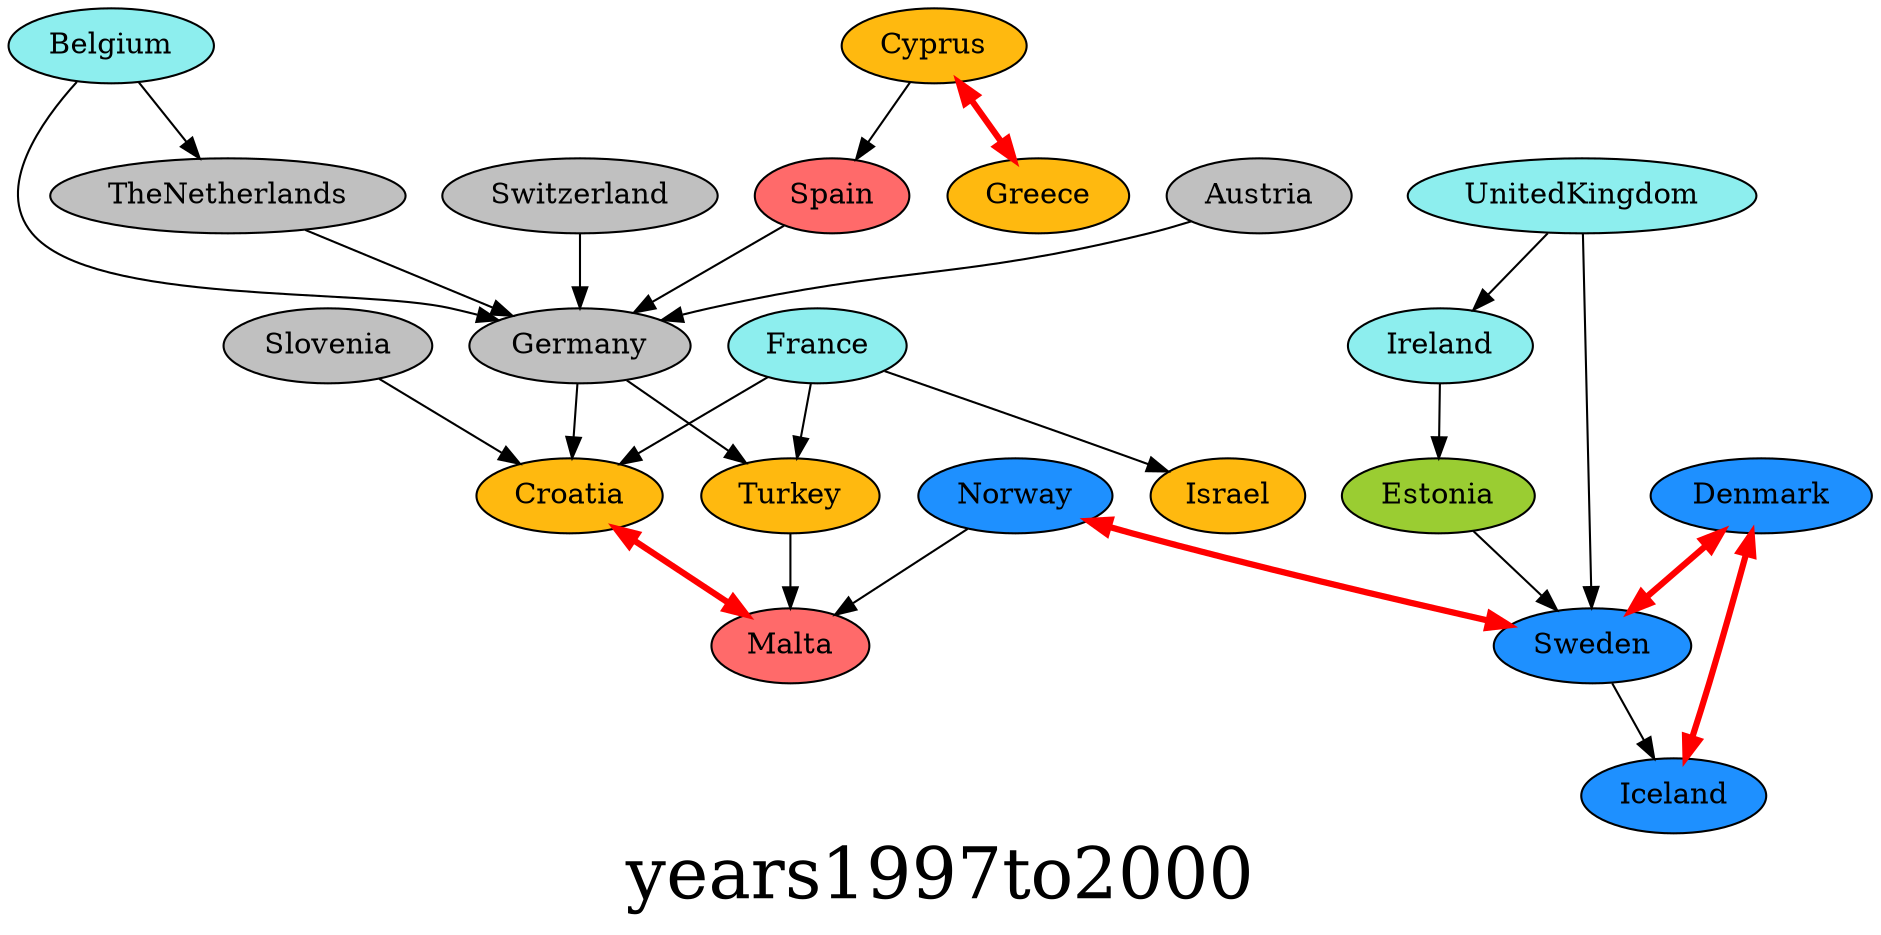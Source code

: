 digraph{ graph [label=years1997to2000, fontsize=34]; Austria [style=filled,fillcolor=gray]; Germany [style=filled,fillcolor=gray]; Belgium [style=filled,fillcolor=darkslategray2]; Germany [style=filled,fillcolor=gray]; Belgium [style=filled,fillcolor=darkslategray2]; TheNetherlands [style=filled,fillcolor=gray]; Croatia [style=filled,fillcolor=darkgoldenrod1]; Malta [style=filled,fillcolor=indianred1]; Cyprus [style=filled,fillcolor=darkgoldenrod1]; Greece [style=filled,fillcolor=darkgoldenrod1]; Cyprus [style=filled,fillcolor=darkgoldenrod1]; Spain [style=filled,fillcolor=indianred1]; Denmark [style=filled,fillcolor=dodgerblue]; Iceland [style=filled,fillcolor=dodgerblue]; Denmark [style=filled,fillcolor=dodgerblue]; Sweden [style=filled,fillcolor=dodgerblue]; Estonia [style=filled,fillcolor=olivedrab3]; Sweden [style=filled,fillcolor=dodgerblue]; France [style=filled,fillcolor=darkslategray2]; Croatia [style=filled,fillcolor=darkgoldenrod1]; France [style=filled,fillcolor=darkslategray2]; Israel [style=filled,fillcolor=darkgoldenrod1]; France [style=filled,fillcolor=darkslategray2]; Turkey [style=filled,fillcolor=darkgoldenrod1]; Germany [style=filled,fillcolor=gray]; Croatia [style=filled,fillcolor=darkgoldenrod1]; Germany [style=filled,fillcolor=gray]; Turkey [style=filled,fillcolor=darkgoldenrod1]; Greece [style=filled,fillcolor=darkgoldenrod1]; Cyprus [style=filled,fillcolor=darkgoldenrod1]; Iceland [style=filled,fillcolor=dodgerblue]; Denmark [style=filled,fillcolor=dodgerblue]; Ireland [style=filled,fillcolor=darkslategray2]; Estonia [style=filled,fillcolor=olivedrab3]; Malta [style=filled,fillcolor=indianred1]; Croatia [style=filled,fillcolor=darkgoldenrod1]; Norway [style=filled,fillcolor=dodgerblue]; Malta [style=filled,fillcolor=indianred1]; Norway [style=filled,fillcolor=dodgerblue]; Sweden [style=filled,fillcolor=dodgerblue]; Slovenia [style=filled,fillcolor=gray]; Croatia [style=filled,fillcolor=darkgoldenrod1]; Spain [style=filled,fillcolor=indianred1]; Germany [style=filled,fillcolor=gray]; Sweden [style=filled,fillcolor=dodgerblue]; Denmark [style=filled,fillcolor=dodgerblue]; Sweden [style=filled,fillcolor=dodgerblue]; Iceland [style=filled,fillcolor=dodgerblue]; Sweden [style=filled,fillcolor=dodgerblue]; Norway [style=filled,fillcolor=dodgerblue]; Switzerland [style=filled,fillcolor=gray]; Germany [style=filled,fillcolor=gray]; TheNetherlands [style=filled,fillcolor=gray]; Germany [style=filled,fillcolor=gray]; Turkey [style=filled,fillcolor=darkgoldenrod1]; Malta [style=filled,fillcolor=indianred1]; UnitedKingdom [style=filled,fillcolor=darkslategray2]; Ireland [style=filled,fillcolor=darkslategray2]; UnitedKingdom [style=filled,fillcolor=darkslategray2]; Sweden [style=filled,fillcolor=dodgerblue]; Croatia->Malta [dir=both color=red penwidth=3];Cyprus->Greece [dir=both color=red penwidth=3];Denmark->Iceland [dir=both color=red penwidth=3];Denmark->Sweden [dir=both color=red penwidth=3];Norway->Sweden [dir=both color=red penwidth=3];Austria->Germany;Belgium->Germany;Belgium->TheNetherlands;Cyprus->Spain;Estonia->Sweden;France->Croatia;France->Israel;France->Turkey;Germany->Croatia;Germany->Turkey;Ireland->Estonia;Norway->Malta;Slovenia->Croatia;Spain->Germany;Sweden->Iceland;Switzerland->Germany;TheNetherlands->Germany;Turkey->Malta;UnitedKingdom->Ireland;UnitedKingdom->Sweden;}
